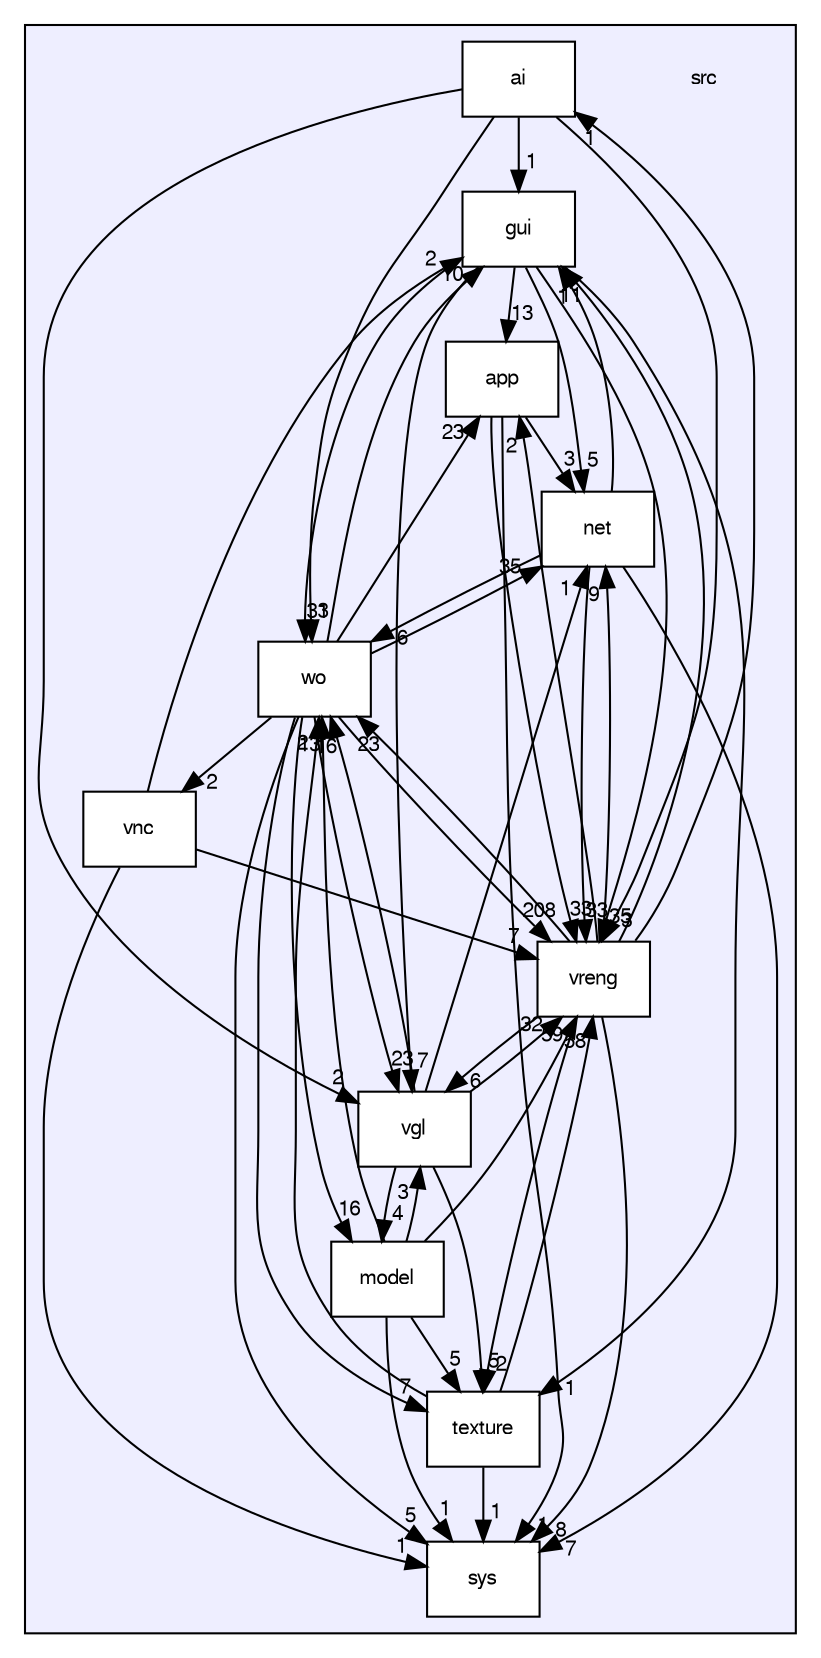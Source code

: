 digraph "src" {
  bgcolor=transparent;
  compound=true
  node [ fontsize="10", fontname="FreeSans"];
  edge [ labelfontsize="10", labelfontname="FreeSans"];
  subgraph clusterdir_68267d1309a1af8e8297ef4c3efbcdba {
    graph [ bgcolor="#eeeeff", pencolor="black", label="" URL="dir_68267d1309a1af8e8297ef4c3efbcdba.html"];
    dir_68267d1309a1af8e8297ef4c3efbcdba [shape=plaintext label="src"];
    dir_128a93aeeff33a8423f079f46929dbb3 [shape=box label="ai" color="black" fillcolor="white" style="filled" URL="dir_128a93aeeff33a8423f079f46929dbb3.html"];
    dir_5194e5fea318fda12687127c23f8aba1 [shape=box label="app" color="black" fillcolor="white" style="filled" URL="dir_5194e5fea318fda12687127c23f8aba1.html"];
    dir_99d0482cf009f9d97a0877749b817f19 [shape=box label="gui" color="black" fillcolor="white" style="filled" URL="dir_99d0482cf009f9d97a0877749b817f19.html"];
    dir_5dd65160827af56e6353642206b80129 [shape=box label="model" color="black" fillcolor="white" style="filled" URL="dir_5dd65160827af56e6353642206b80129.html"];
    dir_c72b25b75abe208498b36a3e44a3726c [shape=box label="net" color="black" fillcolor="white" style="filled" URL="dir_c72b25b75abe208498b36a3e44a3726c.html"];
    dir_220d2bd384b446346a1cdcf02b1b2295 [shape=box label="sys" color="black" fillcolor="white" style="filled" URL="dir_220d2bd384b446346a1cdcf02b1b2295.html"];
    dir_f755b17fc2f3d787cb698f89a7b53965 [shape=box label="texture" color="black" fillcolor="white" style="filled" URL="dir_f755b17fc2f3d787cb698f89a7b53965.html"];
    dir_981903f3ab163177d388991b4cc95d9c [shape=box label="vgl" color="black" fillcolor="white" style="filled" URL="dir_981903f3ab163177d388991b4cc95d9c.html"];
    dir_05de03f79b749071197e4691b380847b [shape=box label="vnc" color="black" fillcolor="white" style="filled" URL="dir_05de03f79b749071197e4691b380847b.html"];
    dir_1b06458bf0f41679338c4289b4a98da3 [shape=box label="vreng" color="black" fillcolor="white" style="filled" URL="dir_1b06458bf0f41679338c4289b4a98da3.html"];
    dir_546d7bebc886ddb13a4b826ba4e34140 [shape=box label="wo" color="black" fillcolor="white" style="filled" URL="dir_546d7bebc886ddb13a4b826ba4e34140.html"];
  }
  dir_981903f3ab163177d388991b4cc95d9c->dir_1b06458bf0f41679338c4289b4a98da3 [headlabel="32", labeldistance=1.5 headhref="dir_000008_000010.html"];
  dir_981903f3ab163177d388991b4cc95d9c->dir_c72b25b75abe208498b36a3e44a3726c [headlabel="1", labeldistance=1.5 headhref="dir_000008_000005.html"];
  dir_981903f3ab163177d388991b4cc95d9c->dir_5dd65160827af56e6353642206b80129 [headlabel="4", labeldistance=1.5 headhref="dir_000008_000004.html"];
  dir_981903f3ab163177d388991b4cc95d9c->dir_546d7bebc886ddb13a4b826ba4e34140 [headlabel="16", labeldistance=1.5 headhref="dir_000008_000011.html"];
  dir_981903f3ab163177d388991b4cc95d9c->dir_f755b17fc2f3d787cb698f89a7b53965 [headlabel="5", labeldistance=1.5 headhref="dir_000008_000007.html"];
  dir_5194e5fea318fda12687127c23f8aba1->dir_1b06458bf0f41679338c4289b4a98da3 [headlabel="33", labeldistance=1.5 headhref="dir_000002_000010.html"];
  dir_5194e5fea318fda12687127c23f8aba1->dir_c72b25b75abe208498b36a3e44a3726c [headlabel="3", labeldistance=1.5 headhref="dir_000002_000005.html"];
  dir_5194e5fea318fda12687127c23f8aba1->dir_220d2bd384b446346a1cdcf02b1b2295 [headlabel="1", labeldistance=1.5 headhref="dir_000002_000006.html"];
  dir_99d0482cf009f9d97a0877749b817f19->dir_981903f3ab163177d388991b4cc95d9c [headlabel="7", labeldistance=1.5 headhref="dir_000003_000008.html"];
  dir_99d0482cf009f9d97a0877749b817f19->dir_5194e5fea318fda12687127c23f8aba1 [headlabel="13", labeldistance=1.5 headhref="dir_000003_000002.html"];
  dir_99d0482cf009f9d97a0877749b817f19->dir_1b06458bf0f41679338c4289b4a98da3 [headlabel="35", labeldistance=1.5 headhref="dir_000003_000010.html"];
  dir_99d0482cf009f9d97a0877749b817f19->dir_c72b25b75abe208498b36a3e44a3726c [headlabel="5", labeldistance=1.5 headhref="dir_000003_000005.html"];
  dir_99d0482cf009f9d97a0877749b817f19->dir_546d7bebc886ddb13a4b826ba4e34140 [headlabel="31", labeldistance=1.5 headhref="dir_000003_000011.html"];
  dir_99d0482cf009f9d97a0877749b817f19->dir_f755b17fc2f3d787cb698f89a7b53965 [headlabel="1", labeldistance=1.5 headhref="dir_000003_000007.html"];
  dir_1b06458bf0f41679338c4289b4a98da3->dir_981903f3ab163177d388991b4cc95d9c [headlabel="6", labeldistance=1.5 headhref="dir_000010_000008.html"];
  dir_1b06458bf0f41679338c4289b4a98da3->dir_5194e5fea318fda12687127c23f8aba1 [headlabel="2", labeldistance=1.5 headhref="dir_000010_000002.html"];
  dir_1b06458bf0f41679338c4289b4a98da3->dir_99d0482cf009f9d97a0877749b817f19 [headlabel="11", labeldistance=1.5 headhref="dir_000010_000003.html"];
  dir_1b06458bf0f41679338c4289b4a98da3->dir_c72b25b75abe208498b36a3e44a3726c [headlabel="9", labeldistance=1.5 headhref="dir_000010_000005.html"];
  dir_1b06458bf0f41679338c4289b4a98da3->dir_546d7bebc886ddb13a4b826ba4e34140 [headlabel="23", labeldistance=1.5 headhref="dir_000010_000011.html"];
  dir_1b06458bf0f41679338c4289b4a98da3->dir_f755b17fc2f3d787cb698f89a7b53965 [headlabel="2", labeldistance=1.5 headhref="dir_000010_000007.html"];
  dir_1b06458bf0f41679338c4289b4a98da3->dir_220d2bd384b446346a1cdcf02b1b2295 [headlabel="8", labeldistance=1.5 headhref="dir_000010_000006.html"];
  dir_1b06458bf0f41679338c4289b4a98da3->dir_128a93aeeff33a8423f079f46929dbb3 [headlabel="1", labeldistance=1.5 headhref="dir_000010_000001.html"];
  dir_05de03f79b749071197e4691b380847b->dir_99d0482cf009f9d97a0877749b817f19 [headlabel="2", labeldistance=1.5 headhref="dir_000009_000003.html"];
  dir_05de03f79b749071197e4691b380847b->dir_1b06458bf0f41679338c4289b4a98da3 [headlabel="7", labeldistance=1.5 headhref="dir_000009_000010.html"];
  dir_05de03f79b749071197e4691b380847b->dir_220d2bd384b446346a1cdcf02b1b2295 [headlabel="1", labeldistance=1.5 headhref="dir_000009_000006.html"];
  dir_c72b25b75abe208498b36a3e44a3726c->dir_99d0482cf009f9d97a0877749b817f19 [headlabel="1", labeldistance=1.5 headhref="dir_000005_000003.html"];
  dir_c72b25b75abe208498b36a3e44a3726c->dir_1b06458bf0f41679338c4289b4a98da3 [headlabel="33", labeldistance=1.5 headhref="dir_000005_000010.html"];
  dir_c72b25b75abe208498b36a3e44a3726c->dir_546d7bebc886ddb13a4b826ba4e34140 [headlabel="6", labeldistance=1.5 headhref="dir_000005_000011.html"];
  dir_c72b25b75abe208498b36a3e44a3726c->dir_220d2bd384b446346a1cdcf02b1b2295 [headlabel="7", labeldistance=1.5 headhref="dir_000005_000006.html"];
  dir_5dd65160827af56e6353642206b80129->dir_981903f3ab163177d388991b4cc95d9c [headlabel="3", labeldistance=1.5 headhref="dir_000004_000008.html"];
  dir_5dd65160827af56e6353642206b80129->dir_1b06458bf0f41679338c4289b4a98da3 [headlabel="59", labeldistance=1.5 headhref="dir_000004_000010.html"];
  dir_5dd65160827af56e6353642206b80129->dir_546d7bebc886ddb13a4b826ba4e34140 [headlabel="13", labeldistance=1.5 headhref="dir_000004_000011.html"];
  dir_5dd65160827af56e6353642206b80129->dir_f755b17fc2f3d787cb698f89a7b53965 [headlabel="5", labeldistance=1.5 headhref="dir_000004_000007.html"];
  dir_5dd65160827af56e6353642206b80129->dir_220d2bd384b446346a1cdcf02b1b2295 [headlabel="1", labeldistance=1.5 headhref="dir_000004_000006.html"];
  dir_546d7bebc886ddb13a4b826ba4e34140->dir_981903f3ab163177d388991b4cc95d9c [headlabel="23", labeldistance=1.5 headhref="dir_000011_000008.html"];
  dir_546d7bebc886ddb13a4b826ba4e34140->dir_5194e5fea318fda12687127c23f8aba1 [headlabel="23", labeldistance=1.5 headhref="dir_000011_000002.html"];
  dir_546d7bebc886ddb13a4b826ba4e34140->dir_99d0482cf009f9d97a0877749b817f19 [headlabel="10", labeldistance=1.5 headhref="dir_000011_000003.html"];
  dir_546d7bebc886ddb13a4b826ba4e34140->dir_1b06458bf0f41679338c4289b4a98da3 [headlabel="208", labeldistance=1.5 headhref="dir_000011_000010.html"];
  dir_546d7bebc886ddb13a4b826ba4e34140->dir_05de03f79b749071197e4691b380847b [headlabel="2", labeldistance=1.5 headhref="dir_000011_000009.html"];
  dir_546d7bebc886ddb13a4b826ba4e34140->dir_c72b25b75abe208498b36a3e44a3726c [headlabel="35", labeldistance=1.5 headhref="dir_000011_000005.html"];
  dir_546d7bebc886ddb13a4b826ba4e34140->dir_5dd65160827af56e6353642206b80129 [headlabel="16", labeldistance=1.5 headhref="dir_000011_000004.html"];
  dir_546d7bebc886ddb13a4b826ba4e34140->dir_f755b17fc2f3d787cb698f89a7b53965 [headlabel="7", labeldistance=1.5 headhref="dir_000011_000007.html"];
  dir_546d7bebc886ddb13a4b826ba4e34140->dir_220d2bd384b446346a1cdcf02b1b2295 [headlabel="5", labeldistance=1.5 headhref="dir_000011_000006.html"];
  dir_f755b17fc2f3d787cb698f89a7b53965->dir_1b06458bf0f41679338c4289b4a98da3 [headlabel="58", labeldistance=1.5 headhref="dir_000007_000010.html"];
  dir_f755b17fc2f3d787cb698f89a7b53965->dir_546d7bebc886ddb13a4b826ba4e34140 [headlabel="2", labeldistance=1.5 headhref="dir_000007_000011.html"];
  dir_f755b17fc2f3d787cb698f89a7b53965->dir_220d2bd384b446346a1cdcf02b1b2295 [headlabel="1", labeldistance=1.5 headhref="dir_000007_000006.html"];
  dir_128a93aeeff33a8423f079f46929dbb3->dir_981903f3ab163177d388991b4cc95d9c [headlabel="2", labeldistance=1.5 headhref="dir_000001_000008.html"];
  dir_128a93aeeff33a8423f079f46929dbb3->dir_99d0482cf009f9d97a0877749b817f19 [headlabel="1", labeldistance=1.5 headhref="dir_000001_000003.html"];
  dir_128a93aeeff33a8423f079f46929dbb3->dir_1b06458bf0f41679338c4289b4a98da3 [headlabel="3", labeldistance=1.5 headhref="dir_000001_000010.html"];
  dir_128a93aeeff33a8423f079f46929dbb3->dir_546d7bebc886ddb13a4b826ba4e34140 [headlabel="3", labeldistance=1.5 headhref="dir_000001_000011.html"];
}
